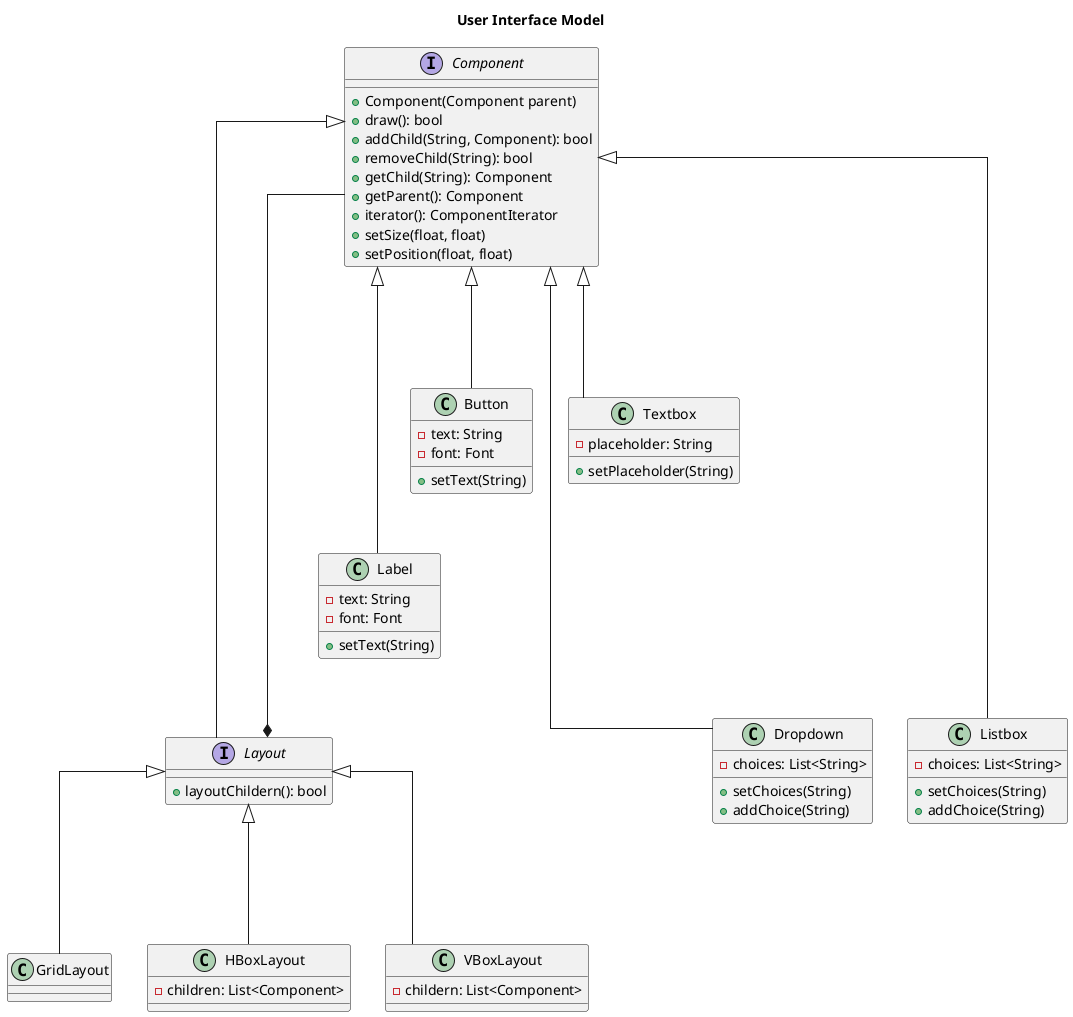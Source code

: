 @startuml
skinparam linetype ortho
title User Interface Model 

interface Component {
  +Component(Component parent)
  +draw(): bool
  +addChild(String, Component): bool
  +removeChild(String): bool
  +getChild(String): Component
  +getParent(): Component
  +iterator(): ComponentIterator
  +setSize(float, float)
  +setPosition(float, float)
}

interface Layout {
  +layoutChildern(): bool
}

class Label {
  -text: String
  -font: Font
  +setText(String)
}

class Button {
  -text: String
  -font: Font
  +setText(String)
}

class Textbox {
  -placeholder: String
  +setPlaceholder(String)
}

class Dropdown {
  -choices: List<String>
  +setChoices(String)
  +addChoice(String)
}

class Listbox {
  -choices: List<String>
  +setChoices(String)
  +addChoice(String)
}

class GridLayout {

}

class HBoxLayout {
  -children: List<Component>

}

class VBoxLayout {
  -childern: List<Component>

}

Component <|---- Label
Component <|--- Button
Component <|--- Textbox
Component <|----- Dropdown
Component <|----- Listbox

Component <|----- Layout
Layout *---- Component

Layout <|--- GridLayout
Layout <|--- HBoxLayout
Layout <|--- VBoxLayout

@enduml
